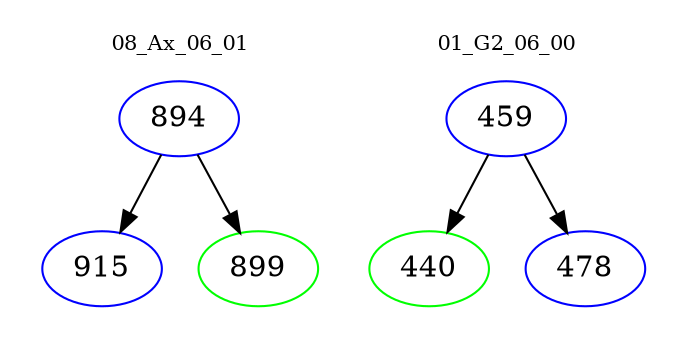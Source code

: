 digraph{
subgraph cluster_0 {
color = white
label = "08_Ax_06_01";
fontsize=10;
T0_894 [label="894", color="blue"]
T0_894 -> T0_915 [color="black"]
T0_915 [label="915", color="blue"]
T0_894 -> T0_899 [color="black"]
T0_899 [label="899", color="green"]
}
subgraph cluster_1 {
color = white
label = "01_G2_06_00";
fontsize=10;
T1_459 [label="459", color="blue"]
T1_459 -> T1_440 [color="black"]
T1_440 [label="440", color="green"]
T1_459 -> T1_478 [color="black"]
T1_478 [label="478", color="blue"]
}
}
